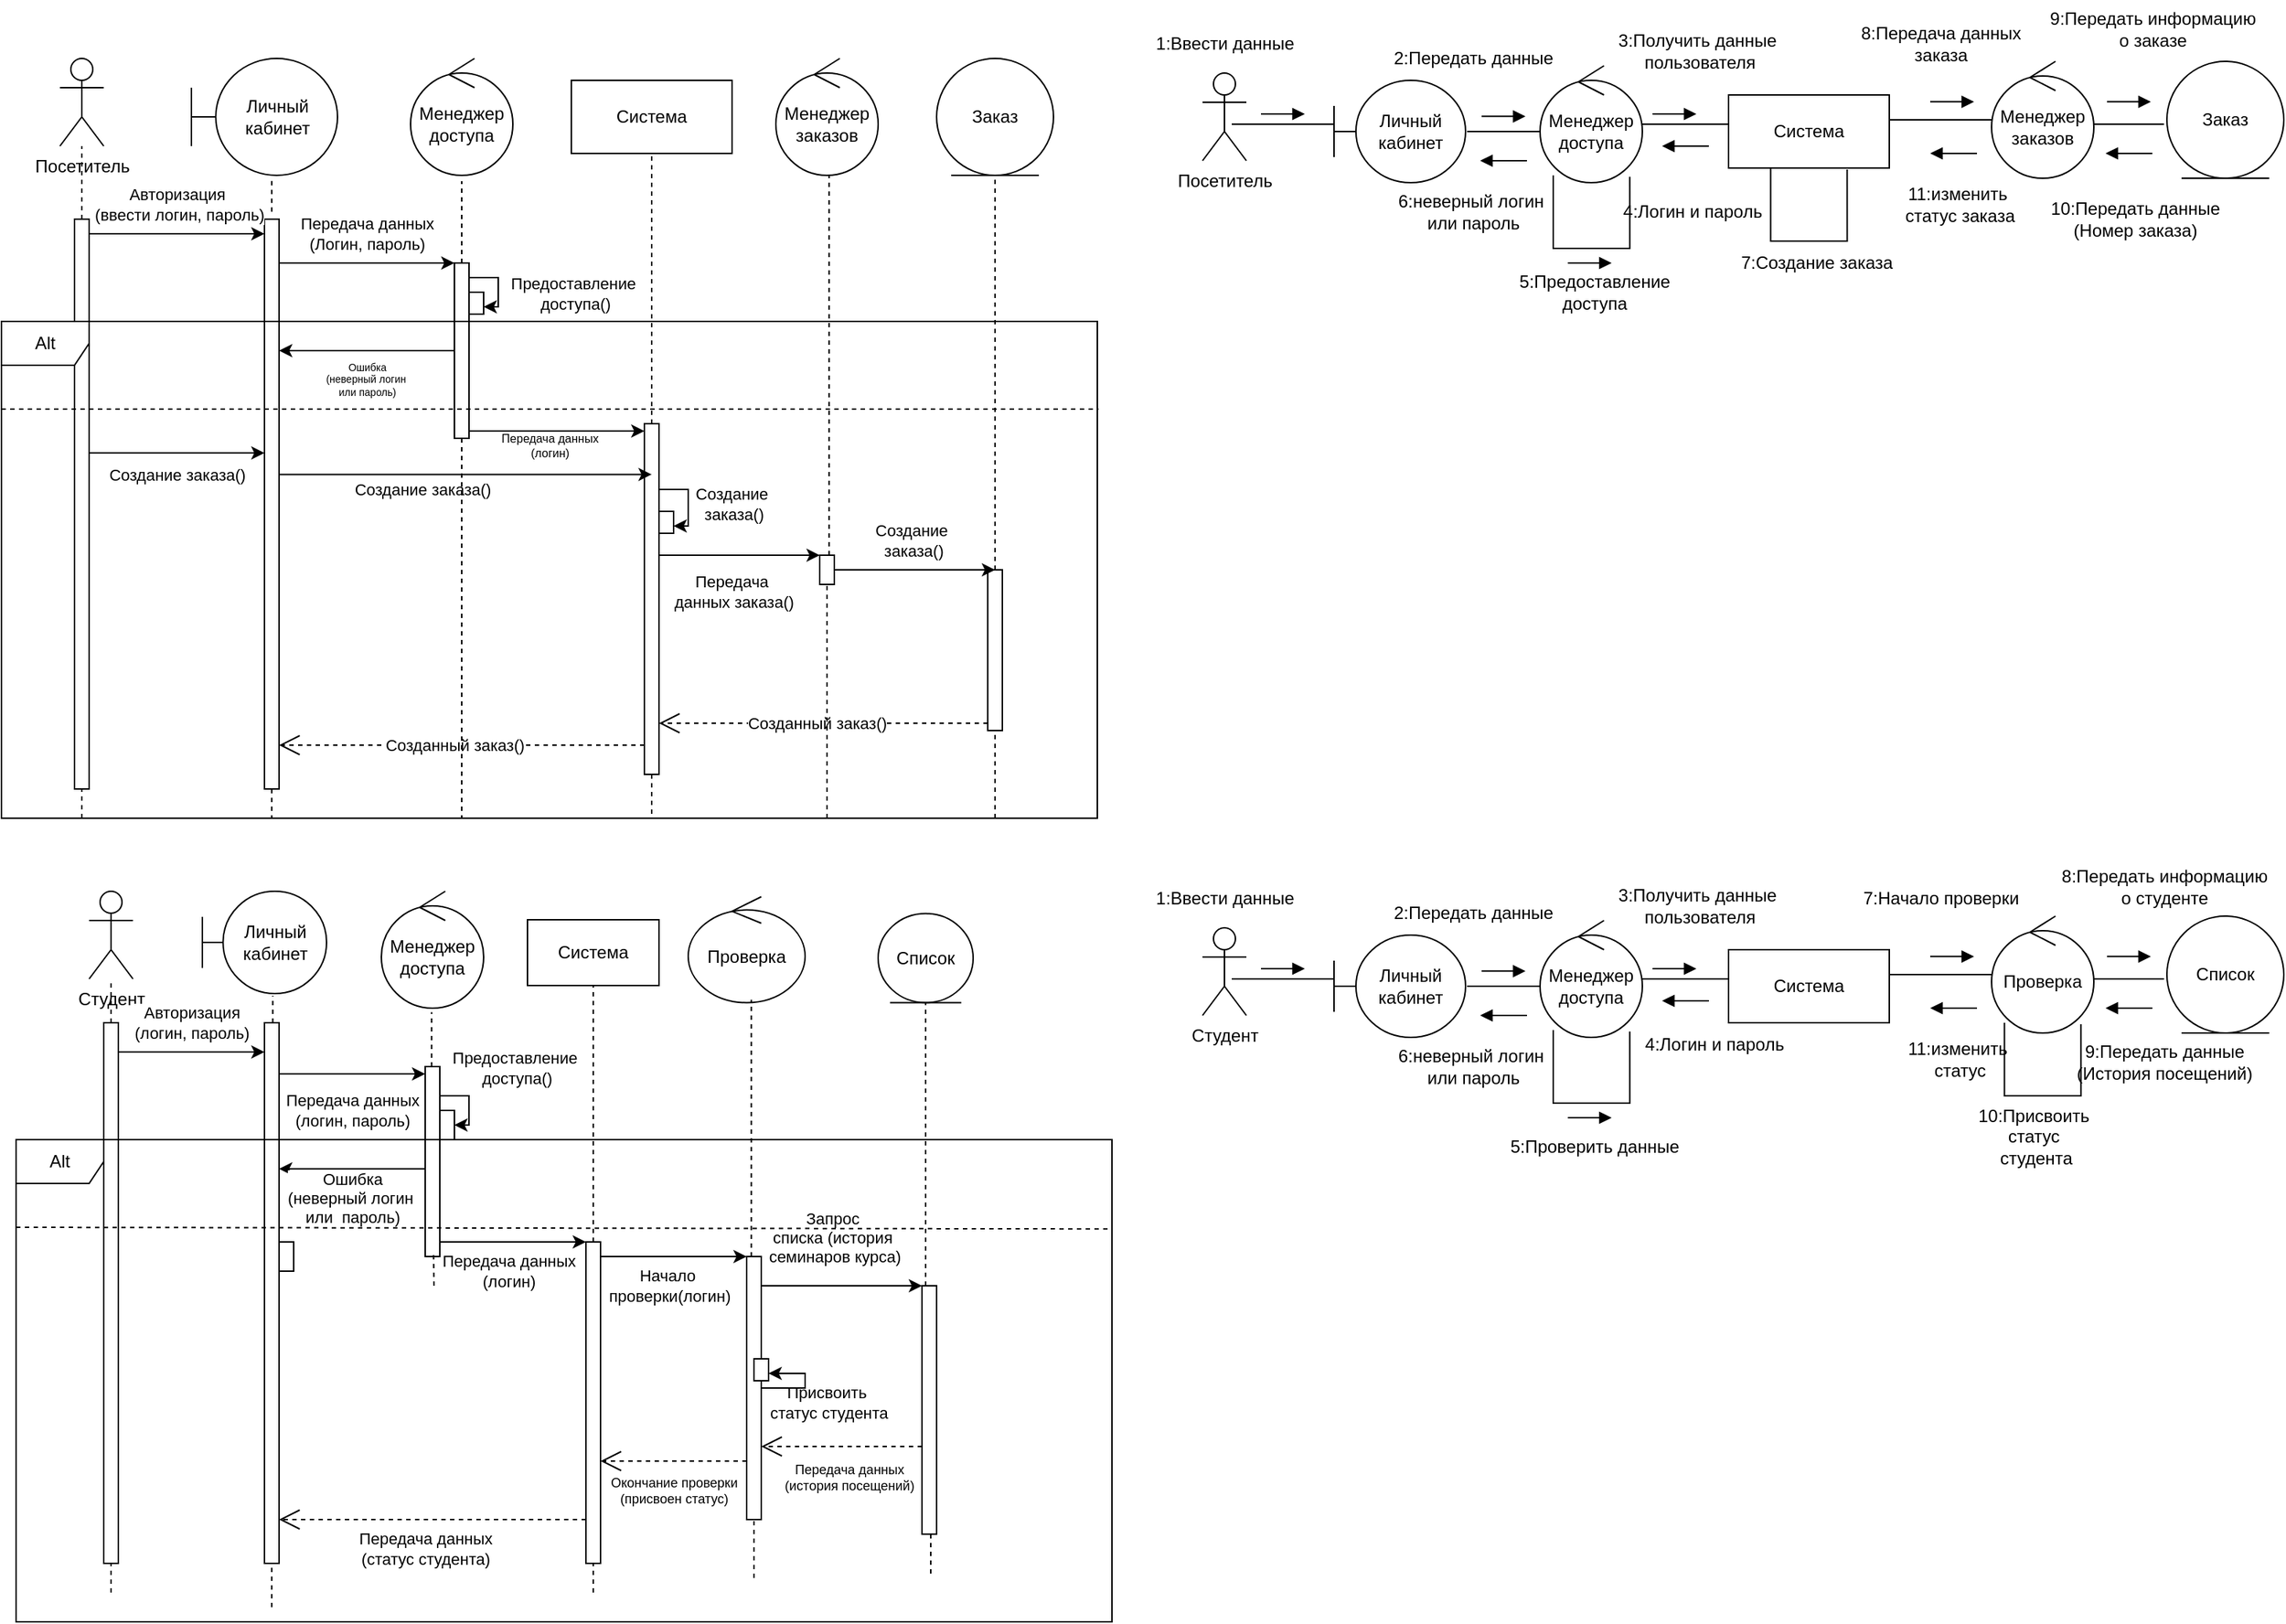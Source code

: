 <mxfile version="26.2.12">
  <diagram name="Страница — 1" id="RZIKWlxFGIqXArujWwcm">
    <mxGraphModel dx="1667" dy="777" grid="1" gridSize="10" guides="1" tooltips="1" connect="1" arrows="1" fold="1" page="1" pageScale="1" pageWidth="827" pageHeight="1169" math="0" shadow="0">
      <root>
        <mxCell id="0" />
        <mxCell id="1" parent="0" />
        <mxCell id="fiNiH6XZ2JWNiwSGFFQN-1" value="Посетитель" style="shape=umlActor;verticalLabelPosition=bottom;verticalAlign=top;html=1;outlineConnect=0;" parent="1" vertex="1">
          <mxGeometry x="90" y="80" width="30" height="60" as="geometry" />
        </mxCell>
        <mxCell id="fiNiH6XZ2JWNiwSGFFQN-2" value="Личный кабинет" style="shape=umlBoundary;whiteSpace=wrap;html=1;" parent="1" vertex="1">
          <mxGeometry x="180" y="80" width="100" height="80" as="geometry" />
        </mxCell>
        <mxCell id="fiNiH6XZ2JWNiwSGFFQN-3" value="Менеджер заказов" style="ellipse;shape=umlControl;whiteSpace=wrap;html=1;" parent="1" vertex="1">
          <mxGeometry x="580" y="80" width="70" height="80" as="geometry" />
        </mxCell>
        <mxCell id="fiNiH6XZ2JWNiwSGFFQN-4" value="Система" style="html=1;whiteSpace=wrap;" parent="1" vertex="1">
          <mxGeometry x="440" y="95" width="110" height="50" as="geometry" />
        </mxCell>
        <mxCell id="fiNiH6XZ2JWNiwSGFFQN-5" value="Менеджер доступа" style="ellipse;shape=umlControl;whiteSpace=wrap;html=1;" parent="1" vertex="1">
          <mxGeometry x="330" y="80" width="70" height="80" as="geometry" />
        </mxCell>
        <mxCell id="fiNiH6XZ2JWNiwSGFFQN-6" value="Заказ" style="ellipse;shape=umlEntity;whiteSpace=wrap;html=1;" parent="1" vertex="1">
          <mxGeometry x="690" y="80" width="80" height="80" as="geometry" />
        </mxCell>
        <mxCell id="fiNiH6XZ2JWNiwSGFFQN-7" value="" style="html=1;points=[[0,0,0,0,5],[0,1,0,0,-5],[1,0,0,0,5],[1,1,0,0,-5]];perimeter=orthogonalPerimeter;outlineConnect=0;targetShapes=umlLifeline;portConstraint=eastwest;newEdgeStyle={&quot;curved&quot;:0,&quot;rounded&quot;:0};" parent="1" vertex="1">
          <mxGeometry x="100" y="190" width="10" height="390" as="geometry" />
        </mxCell>
        <mxCell id="fiNiH6XZ2JWNiwSGFFQN-8" value="" style="endArrow=none;dashed=1;html=1;rounded=0;" parent="1" source="fiNiH6XZ2JWNiwSGFFQN-7" target="fiNiH6XZ2JWNiwSGFFQN-1" edge="1">
          <mxGeometry width="50" height="50" relative="1" as="geometry">
            <mxPoint x="150" y="290" as="sourcePoint" />
            <mxPoint x="200" y="240" as="targetPoint" />
          </mxGeometry>
        </mxCell>
        <mxCell id="fiNiH6XZ2JWNiwSGFFQN-9" value="" style="html=1;points=[[0,0,0,0,5],[0,1,0,0,-5],[1,0,0,0,5],[1,1,0,0,-5]];perimeter=orthogonalPerimeter;outlineConnect=0;targetShapes=umlLifeline;portConstraint=eastwest;newEdgeStyle={&quot;curved&quot;:0,&quot;rounded&quot;:0};" parent="1" vertex="1">
          <mxGeometry x="230" y="190" width="10" height="390" as="geometry" />
        </mxCell>
        <mxCell id="fiNiH6XZ2JWNiwSGFFQN-10" value="" style="endArrow=none;dashed=1;html=1;rounded=0;entryX=0.55;entryY=1.038;entryDx=0;entryDy=0;entryPerimeter=0;exitX=0.5;exitY=-0.013;exitDx=0;exitDy=0;exitPerimeter=0;" parent="1" source="fiNiH6XZ2JWNiwSGFFQN-9" target="fiNiH6XZ2JWNiwSGFFQN-2" edge="1">
          <mxGeometry width="50" height="50" relative="1" as="geometry">
            <mxPoint x="115" y="200" as="sourcePoint" />
            <mxPoint x="115" y="150" as="targetPoint" />
          </mxGeometry>
        </mxCell>
        <mxCell id="fiNiH6XZ2JWNiwSGFFQN-11" value="" style="endArrow=classic;html=1;rounded=0;exitX=1;exitY=0;exitDx=0;exitDy=5;exitPerimeter=0;" parent="1" edge="1">
          <mxGeometry width="50" height="50" relative="1" as="geometry">
            <mxPoint x="110" y="200" as="sourcePoint" />
            <mxPoint x="230" y="200" as="targetPoint" />
          </mxGeometry>
        </mxCell>
        <mxCell id="fiNiH6XZ2JWNiwSGFFQN-12" value="Авторизация&lt;div&gt;&amp;nbsp;(ввести логин, пароль)&lt;/div&gt;" style="edgeLabel;html=1;align=center;verticalAlign=middle;resizable=0;points=[];" parent="fiNiH6XZ2JWNiwSGFFQN-11" vertex="1" connectable="0">
          <mxGeometry x="0.317" y="-3" relative="1" as="geometry">
            <mxPoint x="-19" y="-23" as="offset" />
          </mxGeometry>
        </mxCell>
        <mxCell id="fiNiH6XZ2JWNiwSGFFQN-19" value="" style="edgeStyle=orthogonalEdgeStyle;rounded=0;orthogonalLoop=1;jettySize=auto;html=1;curved=0;" parent="1" source="fiNiH6XZ2JWNiwSGFFQN-13" target="fiNiH6XZ2JWNiwSGFFQN-18" edge="1">
          <mxGeometry relative="1" as="geometry">
            <Array as="points">
              <mxPoint x="390" y="230" />
              <mxPoint x="390" y="250" />
            </Array>
          </mxGeometry>
        </mxCell>
        <mxCell id="fiNiH6XZ2JWNiwSGFFQN-21" value="Предоставление&lt;div&gt;&amp;nbsp;доступа()&lt;/div&gt;" style="edgeLabel;html=1;align=center;verticalAlign=middle;resizable=0;points=[];" parent="fiNiH6XZ2JWNiwSGFFQN-19" vertex="1" connectable="0">
          <mxGeometry x="-0.213" y="-1" relative="1" as="geometry">
            <mxPoint x="51" y="10" as="offset" />
          </mxGeometry>
        </mxCell>
        <mxCell id="fiNiH6XZ2JWNiwSGFFQN-13" value="" style="html=1;points=[[0,0,0,0,5],[0,1,0,0,-5],[1,0,0,0,5],[1,1,0,0,-5]];perimeter=orthogonalPerimeter;outlineConnect=0;targetShapes=umlLifeline;portConstraint=eastwest;newEdgeStyle={&quot;curved&quot;:0,&quot;rounded&quot;:0};" parent="1" vertex="1">
          <mxGeometry x="360" y="220" width="10" height="120" as="geometry" />
        </mxCell>
        <mxCell id="fiNiH6XZ2JWNiwSGFFQN-14" value="" style="endArrow=none;dashed=1;html=1;rounded=0;" parent="1" source="fiNiH6XZ2JWNiwSGFFQN-13" edge="1">
          <mxGeometry width="50" height="50" relative="1" as="geometry">
            <mxPoint x="245" y="200" as="sourcePoint" />
            <mxPoint x="365" y="164" as="targetPoint" />
          </mxGeometry>
        </mxCell>
        <mxCell id="fiNiH6XZ2JWNiwSGFFQN-15" value="" style="endArrow=classic;html=1;rounded=0;exitX=1;exitY=0;exitDx=0;exitDy=5;exitPerimeter=0;" parent="1" edge="1">
          <mxGeometry width="50" height="50" relative="1" as="geometry">
            <mxPoint x="240" y="220" as="sourcePoint" />
            <mxPoint x="360" y="220" as="targetPoint" />
          </mxGeometry>
        </mxCell>
        <mxCell id="fiNiH6XZ2JWNiwSGFFQN-16" value="Передача данных&lt;div&gt;(Логин, пароль)&lt;/div&gt;" style="edgeLabel;html=1;align=center;verticalAlign=middle;resizable=0;points=[];" parent="fiNiH6XZ2JWNiwSGFFQN-15" vertex="1" connectable="0">
          <mxGeometry x="0.317" y="-3" relative="1" as="geometry">
            <mxPoint x="-19" y="-23" as="offset" />
          </mxGeometry>
        </mxCell>
        <mxCell id="fiNiH6XZ2JWNiwSGFFQN-18" value="" style="html=1;points=[[0,0,0,0,5],[0,1,0,0,-5],[1,0,0,0,5],[1,1,0,0,-5]];perimeter=orthogonalPerimeter;outlineConnect=0;targetShapes=umlLifeline;portConstraint=eastwest;newEdgeStyle={&quot;curved&quot;:0,&quot;rounded&quot;:0};" parent="1" vertex="1">
          <mxGeometry x="370" y="240" width="10" height="15" as="geometry" />
        </mxCell>
        <mxCell id="fiNiH6XZ2JWNiwSGFFQN-22" value="" style="endArrow=classic;html=1;rounded=0;" parent="1" target="fiNiH6XZ2JWNiwSGFFQN-9" edge="1" source="fiNiH6XZ2JWNiwSGFFQN-13">
          <mxGeometry width="50" height="50" relative="1" as="geometry">
            <mxPoint x="360.0" y="330.0" as="sourcePoint" />
            <mxPoint x="250.0" y="330.0" as="targetPoint" />
            <Array as="points">
              <mxPoint x="290" y="280" />
            </Array>
          </mxGeometry>
        </mxCell>
        <mxCell id="fiNiH6XZ2JWNiwSGFFQN-23" value="Ошибка&lt;div&gt;(неверный логин&amp;nbsp;&lt;/div&gt;&lt;div&gt;или пароль)&lt;/div&gt;" style="edgeLabel;html=1;align=center;verticalAlign=middle;resizable=0;points=[];fontSize=7;" parent="fiNiH6XZ2JWNiwSGFFQN-22" vertex="1" connectable="0">
          <mxGeometry x="0.317" y="-3" relative="1" as="geometry">
            <mxPoint x="19" y="23" as="offset" />
          </mxGeometry>
        </mxCell>
        <mxCell id="fiNiH6XZ2JWNiwSGFFQN-26" value="" style="endArrow=none;dashed=1;html=1;rounded=0;entryX=0.5;entryY=1;entryDx=0;entryDy=0;" parent="1" source="fiNiH6XZ2JWNiwSGFFQN-27" target="fiNiH6XZ2JWNiwSGFFQN-4" edge="1">
          <mxGeometry width="50" height="50" relative="1" as="geometry">
            <mxPoint x="495" y="280" as="sourcePoint" />
            <mxPoint x="375" y="174" as="targetPoint" />
          </mxGeometry>
        </mxCell>
        <mxCell id="fiNiH6XZ2JWNiwSGFFQN-27" value="" style="html=1;points=[[0,0,0,0,5],[0,1,0,0,-5],[1,0,0,0,5],[1,1,0,0,-5]];perimeter=orthogonalPerimeter;outlineConnect=0;targetShapes=umlLifeline;portConstraint=eastwest;newEdgeStyle={&quot;curved&quot;:0,&quot;rounded&quot;:0};" parent="1" vertex="1">
          <mxGeometry x="490" y="330" width="10" height="240" as="geometry" />
        </mxCell>
        <mxCell id="fiNiH6XZ2JWNiwSGFFQN-28" value="" style="endArrow=open;dashed=1;endFill=0;endSize=12;html=1;rounded=0;" parent="1" edge="1">
          <mxGeometry width="160" relative="1" as="geometry">
            <mxPoint x="490" y="550" as="sourcePoint" />
            <mxPoint x="240" y="550" as="targetPoint" />
          </mxGeometry>
        </mxCell>
        <mxCell id="fiNiH6XZ2JWNiwSGFFQN-29" value="Созданный заказ()" style="edgeLabel;html=1;align=center;verticalAlign=middle;resizable=0;points=[];" parent="fiNiH6XZ2JWNiwSGFFQN-28" vertex="1" connectable="0">
          <mxGeometry x="0.04" relative="1" as="geometry">
            <mxPoint as="offset" />
          </mxGeometry>
        </mxCell>
        <mxCell id="fiNiH6XZ2JWNiwSGFFQN-30" value="" style="endArrow=classic;html=1;rounded=0;entryX=0;entryY=0.5;entryDx=0;entryDy=0;entryPerimeter=0;" parent="1" edge="1">
          <mxGeometry width="50" height="50" relative="1" as="geometry">
            <mxPoint x="240" y="364.71" as="sourcePoint" />
            <mxPoint x="495" y="364.71" as="targetPoint" />
          </mxGeometry>
        </mxCell>
        <mxCell id="fiNiH6XZ2JWNiwSGFFQN-31" value="Создание заказа()" style="edgeLabel;html=1;align=center;verticalAlign=middle;resizable=0;points=[];" parent="fiNiH6XZ2JWNiwSGFFQN-30" vertex="1" connectable="0">
          <mxGeometry x="0.317" y="-3" relative="1" as="geometry">
            <mxPoint x="-70" y="7" as="offset" />
          </mxGeometry>
        </mxCell>
        <mxCell id="fiNiH6XZ2JWNiwSGFFQN-32" value="" style="html=1;points=[[0,0,0,0,5],[0,1,0,0,-5],[1,0,0,0,5],[1,1,0,0,-5]];perimeter=orthogonalPerimeter;outlineConnect=0;targetShapes=umlLifeline;portConstraint=eastwest;newEdgeStyle={&quot;curved&quot;:0,&quot;rounded&quot;:0};" parent="1" vertex="1">
          <mxGeometry x="500" y="390" width="10" height="15" as="geometry" />
        </mxCell>
        <mxCell id="fiNiH6XZ2JWNiwSGFFQN-33" value="" style="edgeStyle=orthogonalEdgeStyle;rounded=0;orthogonalLoop=1;jettySize=auto;html=1;curved=0;entryX=1;entryY=0;entryDx=0;entryDy=5;entryPerimeter=0;" parent="1" edge="1">
          <mxGeometry relative="1" as="geometry">
            <mxPoint x="500" y="350" as="sourcePoint" />
            <mxPoint x="510" y="400" as="targetPoint" />
            <Array as="points">
              <mxPoint x="500" y="375" />
              <mxPoint x="520" y="375" />
              <mxPoint x="520" y="400" />
            </Array>
          </mxGeometry>
        </mxCell>
        <mxCell id="fiNiH6XZ2JWNiwSGFFQN-34" value="Создание&amp;nbsp;&lt;div&gt;заказа()&lt;/div&gt;" style="edgeLabel;html=1;align=center;verticalAlign=middle;resizable=0;points=[];" parent="fiNiH6XZ2JWNiwSGFFQN-33" vertex="1" connectable="0">
          <mxGeometry x="-0.213" y="-1" relative="1" as="geometry">
            <mxPoint x="44" y="9" as="offset" />
          </mxGeometry>
        </mxCell>
        <mxCell id="fiNiH6XZ2JWNiwSGFFQN-35" value="" style="html=1;points=[[0,0,0,0,5],[0,1,0,0,-5],[1,0,0,0,5],[1,1,0,0,-5]];perimeter=orthogonalPerimeter;outlineConnect=0;targetShapes=umlLifeline;portConstraint=eastwest;newEdgeStyle={&quot;curved&quot;:0,&quot;rounded&quot;:0};" parent="1" vertex="1">
          <mxGeometry x="610" y="420" width="10" height="20" as="geometry" />
        </mxCell>
        <mxCell id="fiNiH6XZ2JWNiwSGFFQN-36" value="" style="endArrow=none;dashed=1;html=1;rounded=0;entryX=0.52;entryY=1.005;entryDx=0;entryDy=0;entryPerimeter=0;" parent="1" source="fiNiH6XZ2JWNiwSGFFQN-35" target="fiNiH6XZ2JWNiwSGFFQN-3" edge="1">
          <mxGeometry width="50" height="50" relative="1" as="geometry">
            <mxPoint x="505" y="330" as="sourcePoint" />
            <mxPoint x="505" y="155" as="targetPoint" />
          </mxGeometry>
        </mxCell>
        <mxCell id="fiNiH6XZ2JWNiwSGFFQN-37" value="" style="edgeStyle=orthogonalEdgeStyle;rounded=0;orthogonalLoop=1;jettySize=auto;html=1;curved=0;entryX=0;entryY=0;entryDx=0;entryDy=5;entryPerimeter=0;" parent="1" edge="1">
          <mxGeometry relative="1" as="geometry">
            <mxPoint x="500" y="420" as="sourcePoint" />
            <mxPoint x="610" y="420.0" as="targetPoint" />
            <Array as="points">
              <mxPoint x="510" y="420" />
              <mxPoint x="510" y="420" />
            </Array>
          </mxGeometry>
        </mxCell>
        <mxCell id="fiNiH6XZ2JWNiwSGFFQN-38" value="Передача&amp;nbsp;&lt;div&gt;данных заказа()&lt;/div&gt;" style="edgeLabel;html=1;align=center;verticalAlign=middle;resizable=0;points=[];" parent="fiNiH6XZ2JWNiwSGFFQN-37" vertex="1" connectable="0">
          <mxGeometry x="-0.213" y="-1" relative="1" as="geometry">
            <mxPoint x="7" y="24" as="offset" />
          </mxGeometry>
        </mxCell>
        <mxCell id="fiNiH6XZ2JWNiwSGFFQN-39" value="" style="html=1;points=[[0,0,0,0,5],[0,1,0,0,-5],[1,0,0,0,5],[1,1,0,0,-5]];perimeter=orthogonalPerimeter;outlineConnect=0;targetShapes=umlLifeline;portConstraint=eastwest;newEdgeStyle={&quot;curved&quot;:0,&quot;rounded&quot;:0};" parent="1" vertex="1">
          <mxGeometry x="725" y="430" width="10" height="110" as="geometry" />
        </mxCell>
        <mxCell id="fiNiH6XZ2JWNiwSGFFQN-45" value="" style="endArrow=none;dashed=1;html=1;rounded=0;entryX=0.5;entryY=1;entryDx=0;entryDy=0;" parent="1" source="fiNiH6XZ2JWNiwSGFFQN-39" target="fiNiH6XZ2JWNiwSGFFQN-6" edge="1">
          <mxGeometry width="50" height="50" relative="1" as="geometry">
            <mxPoint x="626" y="380" as="sourcePoint" />
            <mxPoint x="626" y="170" as="targetPoint" />
          </mxGeometry>
        </mxCell>
        <mxCell id="eAk17pfjXDm7x7rmT6Pb-1" value="Студент" style="shape=umlActor;verticalLabelPosition=bottom;verticalAlign=top;html=1;outlineConnect=0;" parent="1" vertex="1">
          <mxGeometry x="110" y="650" width="30" height="60" as="geometry" />
        </mxCell>
        <mxCell id="eAk17pfjXDm7x7rmT6Pb-5" value="Личный кабинет" style="shape=umlBoundary;whiteSpace=wrap;html=1;" parent="1" vertex="1">
          <mxGeometry x="187.5" y="650" width="85" height="70" as="geometry" />
        </mxCell>
        <mxCell id="eAk17pfjXDm7x7rmT6Pb-6" value="Менеджер доступа" style="ellipse;shape=umlControl;whiteSpace=wrap;html=1;" parent="1" vertex="1">
          <mxGeometry x="310" y="650" width="70" height="80" as="geometry" />
        </mxCell>
        <mxCell id="eAk17pfjXDm7x7rmT6Pb-8" value="Проверка" style="ellipse;shape=umlControl;whiteSpace=wrap;html=1;" parent="1" vertex="1">
          <mxGeometry x="520" y="653.75" width="80" height="72.5" as="geometry" />
        </mxCell>
        <mxCell id="eAk17pfjXDm7x7rmT6Pb-9" value="Список" style="ellipse;shape=umlEntity;whiteSpace=wrap;html=1;" parent="1" vertex="1">
          <mxGeometry x="650" y="665.25" width="65" height="61" as="geometry" />
        </mxCell>
        <mxCell id="eAk17pfjXDm7x7rmT6Pb-10" value="" style="html=1;points=[[0,0,0,0,5],[0,1,0,0,-5],[1,0,0,0,5],[1,1,0,0,-5]];perimeter=orthogonalPerimeter;outlineConnect=0;targetShapes=umlLifeline;portConstraint=eastwest;newEdgeStyle={&quot;curved&quot;:0,&quot;rounded&quot;:0};" parent="1" vertex="1">
          <mxGeometry x="120" y="740" width="10" height="370" as="geometry" />
        </mxCell>
        <mxCell id="eAk17pfjXDm7x7rmT6Pb-11" value="" style="endArrow=none;dashed=1;html=1;rounded=0;" parent="1" source="eAk17pfjXDm7x7rmT6Pb-10" target="eAk17pfjXDm7x7rmT6Pb-1" edge="1">
          <mxGeometry width="50" height="50" relative="1" as="geometry">
            <mxPoint x="190" y="880" as="sourcePoint" />
            <mxPoint x="240" y="830" as="targetPoint" />
          </mxGeometry>
        </mxCell>
        <mxCell id="eAk17pfjXDm7x7rmT6Pb-12" value="" style="html=1;points=[[0,0,0,0,5],[0,1,0,0,-5],[1,0,0,0,5],[1,1,0,0,-5]];perimeter=orthogonalPerimeter;outlineConnect=0;targetShapes=umlLifeline;portConstraint=eastwest;newEdgeStyle={&quot;curved&quot;:0,&quot;rounded&quot;:0};" parent="1" vertex="1">
          <mxGeometry x="230" y="740" width="10" height="370" as="geometry" />
        </mxCell>
        <mxCell id="eAk17pfjXDm7x7rmT6Pb-13" value="" style="endArrow=none;dashed=1;html=1;rounded=0;entryX=0.567;entryY=1.022;entryDx=0;entryDy=0;entryPerimeter=0;" parent="1" source="eAk17pfjXDm7x7rmT6Pb-12" target="eAk17pfjXDm7x7rmT6Pb-5" edge="1">
          <mxGeometry width="50" height="50" relative="1" as="geometry">
            <mxPoint x="135" y="750" as="sourcePoint" />
            <mxPoint x="135" y="720" as="targetPoint" />
          </mxGeometry>
        </mxCell>
        <mxCell id="eAk17pfjXDm7x7rmT6Pb-14" value="" style="endArrow=classic;html=1;rounded=0;" parent="1" source="eAk17pfjXDm7x7rmT6Pb-10" edge="1">
          <mxGeometry width="50" height="50" relative="1" as="geometry">
            <mxPoint x="280" y="810" as="sourcePoint" />
            <mxPoint x="230" y="760" as="targetPoint" />
          </mxGeometry>
        </mxCell>
        <mxCell id="eAk17pfjXDm7x7rmT6Pb-15" value="Авторизация&lt;div&gt;(логин, пароль)&lt;/div&gt;" style="edgeLabel;html=1;align=center;verticalAlign=middle;resizable=0;points=[];" parent="eAk17pfjXDm7x7rmT6Pb-14" vertex="1" connectable="0">
          <mxGeometry x="-0.138" relative="1" as="geometry">
            <mxPoint x="7" y="-20" as="offset" />
          </mxGeometry>
        </mxCell>
        <mxCell id="eAk17pfjXDm7x7rmT6Pb-16" value="" style="endArrow=none;dashed=1;html=1;rounded=0;entryX=0.491;entryY=1.035;entryDx=0;entryDy=0;entryPerimeter=0;" parent="1" source="eAk17pfjXDm7x7rmT6Pb-17" target="eAk17pfjXDm7x7rmT6Pb-6" edge="1">
          <mxGeometry width="50" height="50" relative="1" as="geometry">
            <mxPoint x="344" y="750" as="sourcePoint" />
            <mxPoint x="246" y="732" as="targetPoint" />
          </mxGeometry>
        </mxCell>
        <mxCell id="eAk17pfjXDm7x7rmT6Pb-17" value="" style="html=1;points=[[0,0,0,0,5],[0,1,0,0,-5],[1,0,0,0,5],[1,1,0,0,-5]];perimeter=orthogonalPerimeter;outlineConnect=0;targetShapes=umlLifeline;portConstraint=eastwest;newEdgeStyle={&quot;curved&quot;:0,&quot;rounded&quot;:0};" parent="1" vertex="1">
          <mxGeometry x="340" y="770" width="10" height="130" as="geometry" />
        </mxCell>
        <mxCell id="eAk17pfjXDm7x7rmT6Pb-18" value="" style="endArrow=classic;html=1;rounded=0;entryX=0;entryY=0;entryDx=0;entryDy=5;entryPerimeter=0;" parent="1" source="eAk17pfjXDm7x7rmT6Pb-12" target="eAk17pfjXDm7x7rmT6Pb-17" edge="1">
          <mxGeometry width="50" height="50" relative="1" as="geometry">
            <mxPoint x="270" y="800" as="sourcePoint" />
            <mxPoint x="240" y="770" as="targetPoint" />
            <Array as="points" />
          </mxGeometry>
        </mxCell>
        <mxCell id="eAk17pfjXDm7x7rmT6Pb-19" value="Передача данных&lt;br&gt;&lt;div&gt;(логин, пароль)&lt;/div&gt;" style="edgeLabel;html=1;align=center;verticalAlign=middle;resizable=0;points=[];" parent="eAk17pfjXDm7x7rmT6Pb-18" vertex="1" connectable="0">
          <mxGeometry x="-0.138" relative="1" as="geometry">
            <mxPoint x="7" y="25" as="offset" />
          </mxGeometry>
        </mxCell>
        <mxCell id="eAk17pfjXDm7x7rmT6Pb-21" value="" style="html=1;points=[[0,0,0,0,5],[0,1,0,0,-5],[1,0,0,0,5],[1,1,0,0,-5]];perimeter=orthogonalPerimeter;outlineConnect=0;targetShapes=umlLifeline;portConstraint=eastwest;newEdgeStyle={&quot;curved&quot;:0,&quot;rounded&quot;:0};" parent="1" vertex="1">
          <mxGeometry x="350" y="800" width="10" height="20" as="geometry" />
        </mxCell>
        <mxCell id="eAk17pfjXDm7x7rmT6Pb-22" value="" style="edgeStyle=orthogonalEdgeStyle;rounded=0;orthogonalLoop=1;jettySize=auto;html=1;curved=0;" parent="1" edge="1">
          <mxGeometry relative="1" as="geometry">
            <Array as="points">
              <mxPoint x="369.96" y="789.98" />
              <mxPoint x="369.96" y="809.98" />
            </Array>
            <mxPoint x="349.96" y="789.98" as="sourcePoint" />
            <mxPoint x="359.96" y="809.98" as="targetPoint" />
          </mxGeometry>
        </mxCell>
        <mxCell id="eAk17pfjXDm7x7rmT6Pb-23" value="Предоставление&lt;div&gt;&amp;nbsp;доступа()&lt;/div&gt;" style="edgeLabel;html=1;align=center;verticalAlign=middle;resizable=0;points=[];" parent="eAk17pfjXDm7x7rmT6Pb-22" vertex="1" connectable="0">
          <mxGeometry x="-0.213" y="-1" relative="1" as="geometry">
            <mxPoint x="31" y="-20" as="offset" />
          </mxGeometry>
        </mxCell>
        <mxCell id="eAk17pfjXDm7x7rmT6Pb-24" value="" style="html=1;points=[[0,0,0,0,5],[0,1,0,0,-5],[1,0,0,0,5],[1,1,0,0,-5]];perimeter=orthogonalPerimeter;outlineConnect=0;targetShapes=umlLifeline;portConstraint=eastwest;newEdgeStyle={&quot;curved&quot;:0,&quot;rounded&quot;:0};" parent="1" vertex="1">
          <mxGeometry x="240" y="890" width="10" height="20" as="geometry" />
        </mxCell>
        <mxCell id="eAk17pfjXDm7x7rmT6Pb-25" value="" style="endArrow=classic;html=1;rounded=0;entryX=1;entryY=0;entryDx=0;entryDy=5;entryPerimeter=0;" parent="1" source="eAk17pfjXDm7x7rmT6Pb-17" edge="1">
          <mxGeometry width="50" height="50" relative="1" as="geometry">
            <mxPoint x="330" y="840" as="sourcePoint" />
            <mxPoint x="240" y="840" as="targetPoint" />
            <Array as="points" />
          </mxGeometry>
        </mxCell>
        <mxCell id="eAk17pfjXDm7x7rmT6Pb-26" value="Ошибка&lt;div&gt;(неверный логин&amp;nbsp;&lt;/div&gt;&lt;div&gt;или&amp;nbsp; пароль)&lt;/div&gt;" style="edgeLabel;html=1;align=center;verticalAlign=middle;resizable=0;points=[];" parent="eAk17pfjXDm7x7rmT6Pb-25" vertex="1" connectable="0">
          <mxGeometry x="-0.138" relative="1" as="geometry">
            <mxPoint x="-7" y="20" as="offset" />
          </mxGeometry>
        </mxCell>
        <mxCell id="eAk17pfjXDm7x7rmT6Pb-27" value="" style="endArrow=none;dashed=1;html=1;rounded=0;entryX=0.54;entryY=0.973;entryDx=0;entryDy=0;entryPerimeter=0;" parent="1" source="eAk17pfjXDm7x7rmT6Pb-28" target="eAk17pfjXDm7x7rmT6Pb-8" edge="1">
          <mxGeometry width="50" height="50" relative="1" as="geometry">
            <mxPoint x="577" y="800" as="sourcePoint" />
            <mxPoint x="590" y="760" as="targetPoint" />
          </mxGeometry>
        </mxCell>
        <mxCell id="eAk17pfjXDm7x7rmT6Pb-28" value="" style="html=1;points=[[0,0,0,0,5],[0,1,0,0,-5],[1,0,0,0,5],[1,1,0,0,-5]];perimeter=orthogonalPerimeter;outlineConnect=0;targetShapes=umlLifeline;portConstraint=eastwest;newEdgeStyle={&quot;curved&quot;:0,&quot;rounded&quot;:0};" parent="1" vertex="1">
          <mxGeometry x="560" y="900" width="10" height="180" as="geometry" />
        </mxCell>
        <mxCell id="eAk17pfjXDm7x7rmT6Pb-31" value="Система" style="html=1;whiteSpace=wrap;" parent="1" vertex="1">
          <mxGeometry x="410" y="669.5" width="90" height="45" as="geometry" />
        </mxCell>
        <mxCell id="eAk17pfjXDm7x7rmT6Pb-32" value="" style="html=1;points=[[0,0,0,0,5],[0,1,0,0,-5],[1,0,0,0,5],[1,1,0,0,-5]];perimeter=orthogonalPerimeter;outlineConnect=0;targetShapes=umlLifeline;portConstraint=eastwest;newEdgeStyle={&quot;curved&quot;:0,&quot;rounded&quot;:0};" parent="1" vertex="1">
          <mxGeometry x="450" y="890" width="10" height="220" as="geometry" />
        </mxCell>
        <mxCell id="eAk17pfjXDm7x7rmT6Pb-33" value="" style="endArrow=none;dashed=1;html=1;rounded=0;entryX=0.5;entryY=1;entryDx=0;entryDy=0;" parent="1" source="eAk17pfjXDm7x7rmT6Pb-32" target="eAk17pfjXDm7x7rmT6Pb-31" edge="1">
          <mxGeometry width="50" height="50" relative="1" as="geometry">
            <mxPoint x="354" y="780" as="sourcePoint" />
            <mxPoint x="354" y="743" as="targetPoint" />
          </mxGeometry>
        </mxCell>
        <mxCell id="eAk17pfjXDm7x7rmT6Pb-34" value="" style="endArrow=classic;html=1;rounded=0;exitX=1;exitY=1;exitDx=0;exitDy=-5;exitPerimeter=0;" parent="1" edge="1" target="fiNiH6XZ2JWNiwSGFFQN-27" source="fiNiH6XZ2JWNiwSGFFQN-13">
          <mxGeometry width="50" height="50" relative="1" as="geometry">
            <mxPoint x="370" y="280" as="sourcePoint" />
            <mxPoint x="490" y="280" as="targetPoint" />
          </mxGeometry>
        </mxCell>
        <mxCell id="eAk17pfjXDm7x7rmT6Pb-35" value="Передача данных&lt;div&gt;(логин)&lt;/div&gt;" style="edgeLabel;html=1;align=center;verticalAlign=middle;resizable=0;points=[];fontSize=8;" parent="eAk17pfjXDm7x7rmT6Pb-34" vertex="1" connectable="0">
          <mxGeometry x="0.317" y="-3" relative="1" as="geometry">
            <mxPoint x="-24" y="7" as="offset" />
          </mxGeometry>
        </mxCell>
        <mxCell id="eAk17pfjXDm7x7rmT6Pb-36" value="" style="endArrow=classic;html=1;rounded=0;" parent="1" edge="1">
          <mxGeometry width="50" height="50" relative="1" as="geometry">
            <mxPoint x="350" y="890" as="sourcePoint" />
            <mxPoint x="450" y="890" as="targetPoint" />
          </mxGeometry>
        </mxCell>
        <mxCell id="eAk17pfjXDm7x7rmT6Pb-37" value="Передача данных&lt;div&gt;(логин)&lt;/div&gt;" style="edgeLabel;html=1;align=center;verticalAlign=middle;resizable=0;points=[];" parent="eAk17pfjXDm7x7rmT6Pb-36" vertex="1" connectable="0">
          <mxGeometry x="0.317" y="-3" relative="1" as="geometry">
            <mxPoint x="-19" y="17" as="offset" />
          </mxGeometry>
        </mxCell>
        <mxCell id="eAk17pfjXDm7x7rmT6Pb-38" value="" style="endArrow=classic;html=1;rounded=0;" parent="1" edge="1">
          <mxGeometry width="50" height="50" relative="1" as="geometry">
            <mxPoint x="460" y="900" as="sourcePoint" />
            <mxPoint x="560" y="900" as="targetPoint" />
          </mxGeometry>
        </mxCell>
        <mxCell id="eAk17pfjXDm7x7rmT6Pb-39" value="Начало&amp;nbsp;&lt;div&gt;проверки(логин)&lt;/div&gt;" style="edgeLabel;html=1;align=center;verticalAlign=middle;resizable=0;points=[];" parent="eAk17pfjXDm7x7rmT6Pb-38" vertex="1" connectable="0">
          <mxGeometry x="0.317" y="-3" relative="1" as="geometry">
            <mxPoint x="-19" y="17" as="offset" />
          </mxGeometry>
        </mxCell>
        <mxCell id="eAk17pfjXDm7x7rmT6Pb-40" value="" style="endArrow=classic;html=1;rounded=0;" parent="1" source="eAk17pfjXDm7x7rmT6Pb-28" edge="1">
          <mxGeometry width="50" height="50" relative="1" as="geometry">
            <mxPoint x="515" y="990" as="sourcePoint" />
            <mxPoint x="680" y="920" as="targetPoint" />
          </mxGeometry>
        </mxCell>
        <mxCell id="eAk17pfjXDm7x7rmT6Pb-41" value="Присвоить&amp;nbsp;&lt;div&gt;статус студента&lt;/div&gt;" style="edgeLabel;html=1;align=center;verticalAlign=middle;resizable=0;points=[];" parent="eAk17pfjXDm7x7rmT6Pb-40" vertex="1" connectable="0">
          <mxGeometry x="0.317" y="-3" relative="1" as="geometry">
            <mxPoint x="-27" y="77" as="offset" />
          </mxGeometry>
        </mxCell>
        <mxCell id="eAk17pfjXDm7x7rmT6Pb-42" value="" style="html=1;points=[[0,0,0,0,5],[0,1,0,0,-5],[1,0,0,0,5],[1,1,0,0,-5]];perimeter=orthogonalPerimeter;outlineConnect=0;targetShapes=umlLifeline;portConstraint=eastwest;newEdgeStyle={&quot;curved&quot;:0,&quot;rounded&quot;:0};" parent="1" vertex="1">
          <mxGeometry x="680" y="920" width="10" height="170" as="geometry" />
        </mxCell>
        <mxCell id="eAk17pfjXDm7x7rmT6Pb-43" value="" style="endArrow=none;dashed=1;html=1;rounded=0;entryX=0.5;entryY=1;entryDx=0;entryDy=0;" parent="1" source="eAk17pfjXDm7x7rmT6Pb-42" target="eAk17pfjXDm7x7rmT6Pb-9" edge="1">
          <mxGeometry width="50" height="50" relative="1" as="geometry">
            <mxPoint x="573" y="910" as="sourcePoint" />
            <mxPoint x="573" y="734" as="targetPoint" />
          </mxGeometry>
        </mxCell>
        <mxCell id="eAk17pfjXDm7x7rmT6Pb-45" value="" style="endArrow=none;dashed=1;html=1;rounded=0;" parent="1" edge="1">
          <mxGeometry width="50" height="50" relative="1" as="geometry">
            <mxPoint x="686" y="1090" as="sourcePoint" />
            <mxPoint x="686" y="1120" as="targetPoint" />
          </mxGeometry>
        </mxCell>
        <mxCell id="eAk17pfjXDm7x7rmT6Pb-51" value="" style="endArrow=open;dashed=1;endFill=0;endSize=12;html=1;rounded=0;" parent="1" target="eAk17pfjXDm7x7rmT6Pb-28" edge="1">
          <mxGeometry width="160" relative="1" as="geometry">
            <mxPoint x="680" y="1030" as="sourcePoint" />
            <mxPoint x="580" y="1030" as="targetPoint" />
          </mxGeometry>
        </mxCell>
        <mxCell id="eAk17pfjXDm7x7rmT6Pb-52" value="Передача данных&lt;br&gt;(история посещений)" style="edgeLabel;html=1;align=center;verticalAlign=middle;resizable=0;points=[];fontSize=9;" parent="eAk17pfjXDm7x7rmT6Pb-51" vertex="1" connectable="0">
          <mxGeometry x="0.04" relative="1" as="geometry">
            <mxPoint x="7" y="21" as="offset" />
          </mxGeometry>
        </mxCell>
        <mxCell id="eAk17pfjXDm7x7rmT6Pb-63" value="" style="endArrow=none;dashed=1;html=1;rounded=0;" parent="1" source="fiNiH6XZ2JWNiwSGFFQN-9" edge="1">
          <mxGeometry width="50" height="50" relative="1" as="geometry">
            <mxPoint x="234.62" y="460" as="sourcePoint" />
            <mxPoint x="235" y="600" as="targetPoint" />
            <Array as="points" />
          </mxGeometry>
        </mxCell>
        <mxCell id="eAk17pfjXDm7x7rmT6Pb-69" value="" style="endArrow=none;dashed=1;html=1;rounded=0;" parent="1" target="fiNiH6XZ2JWNiwSGFFQN-7" edge="1">
          <mxGeometry width="50" height="50" relative="1" as="geometry">
            <mxPoint x="105" y="600" as="sourcePoint" />
            <mxPoint x="535" y="460" as="targetPoint" />
          </mxGeometry>
        </mxCell>
        <mxCell id="eAk17pfjXDm7x7rmT6Pb-71" value="" style="endArrow=none;dashed=1;html=1;rounded=0;entryX=0.569;entryY=0.974;entryDx=0;entryDy=0;entryPerimeter=0;" parent="1" target="eAk17pfjXDm7x7rmT6Pb-17" edge="1">
          <mxGeometry width="50" height="50" relative="1" as="geometry">
            <mxPoint x="346" y="920" as="sourcePoint" />
            <mxPoint x="465" y="725" as="targetPoint" />
          </mxGeometry>
        </mxCell>
        <mxCell id="eAk17pfjXDm7x7rmT6Pb-73" value="" style="endArrow=none;dashed=1;html=1;rounded=0;" parent="1" target="eAk17pfjXDm7x7rmT6Pb-28" edge="1">
          <mxGeometry width="50" height="50" relative="1" as="geometry">
            <mxPoint x="565" y="1120" as="sourcePoint" />
            <mxPoint x="356" y="907" as="targetPoint" />
          </mxGeometry>
        </mxCell>
        <mxCell id="eAk17pfjXDm7x7rmT6Pb-75" value="" style="endArrow=open;dashed=1;endFill=0;endSize=12;html=1;rounded=0;" parent="1" edge="1">
          <mxGeometry width="160" relative="1" as="geometry">
            <mxPoint x="450" y="1080" as="sourcePoint" />
            <mxPoint x="240" y="1080" as="targetPoint" />
          </mxGeometry>
        </mxCell>
        <mxCell id="eAk17pfjXDm7x7rmT6Pb-76" value="Передача данных&lt;div&gt;(статус студента)&lt;/div&gt;" style="edgeLabel;html=1;align=center;verticalAlign=middle;resizable=0;points=[];" parent="eAk17pfjXDm7x7rmT6Pb-75" vertex="1" connectable="0">
          <mxGeometry x="0.04" relative="1" as="geometry">
            <mxPoint x="-1" y="20" as="offset" />
          </mxGeometry>
        </mxCell>
        <mxCell id="eAk17pfjXDm7x7rmT6Pb-77" value="" style="endArrow=classic;html=1;rounded=0;exitX=1;exitY=0.5;exitDx=0;exitDy=0;exitPerimeter=0;entryX=1;entryY=1;entryDx=0;entryDy=-5;entryPerimeter=0;" parent="1" source="eAk17pfjXDm7x7rmT6Pb-28" target="eAk17pfjXDm7x7rmT6Pb-79" edge="1">
          <mxGeometry width="50" height="50" relative="1" as="geometry">
            <mxPoint x="560" y="1100" as="sourcePoint" />
            <mxPoint x="610" y="1040" as="targetPoint" />
            <Array as="points">
              <mxPoint x="600" y="990" />
              <mxPoint x="600" y="980" />
            </Array>
          </mxGeometry>
        </mxCell>
        <mxCell id="eAk17pfjXDm7x7rmT6Pb-78" value="Запрос&amp;nbsp;&lt;div&gt;списка (история&amp;nbsp;&lt;/div&gt;&lt;div&gt;семинаров курса)&lt;/div&gt;" style="edgeLabel;html=1;align=center;verticalAlign=middle;resizable=0;points=[];" parent="eAk17pfjXDm7x7rmT6Pb-77" vertex="1" connectable="0">
          <mxGeometry x="0.317" y="-3" relative="1" as="geometry">
            <mxPoint x="23" y="-90" as="offset" />
          </mxGeometry>
        </mxCell>
        <mxCell id="eAk17pfjXDm7x7rmT6Pb-79" value="" style="html=1;points=[[0,0,0,0,5],[0,1,0,0,-5],[1,0,0,0,5],[1,1,0,0,-5]];perimeter=orthogonalPerimeter;outlineConnect=0;targetShapes=umlLifeline;portConstraint=eastwest;newEdgeStyle={&quot;curved&quot;:0,&quot;rounded&quot;:0};" parent="1" vertex="1">
          <mxGeometry x="565" y="970" width="10" height="15" as="geometry" />
        </mxCell>
        <mxCell id="eAk17pfjXDm7x7rmT6Pb-80" value="" style="endArrow=none;dashed=1;html=1;rounded=0;" parent="1" target="eAk17pfjXDm7x7rmT6Pb-32" edge="1">
          <mxGeometry width="50" height="50" relative="1" as="geometry">
            <mxPoint x="455" y="1130" as="sourcePoint" />
            <mxPoint x="575" y="1030" as="targetPoint" />
          </mxGeometry>
        </mxCell>
        <mxCell id="eAk17pfjXDm7x7rmT6Pb-82" value="" style="endArrow=none;dashed=1;html=1;rounded=0;" parent="1" target="eAk17pfjXDm7x7rmT6Pb-12" edge="1">
          <mxGeometry width="50" height="50" relative="1" as="geometry">
            <mxPoint x="235" y="1140" as="sourcePoint" />
            <mxPoint x="235" y="1050" as="targetPoint" />
          </mxGeometry>
        </mxCell>
        <mxCell id="eAk17pfjXDm7x7rmT6Pb-86" value="" style="endArrow=none;dashed=1;html=1;rounded=0;" parent="1" target="eAk17pfjXDm7x7rmT6Pb-10" edge="1">
          <mxGeometry width="50" height="50" relative="1" as="geometry">
            <mxPoint x="125" y="1130" as="sourcePoint" />
            <mxPoint x="125" y="1050" as="targetPoint" />
          </mxGeometry>
        </mxCell>
        <mxCell id="eAk17pfjXDm7x7rmT6Pb-88" value="" style="endArrow=classic;html=1;rounded=0;exitX=1;exitY=0.2;exitDx=0;exitDy=0;exitPerimeter=0;" parent="1" edge="1">
          <mxGeometry width="50" height="50" relative="1" as="geometry">
            <mxPoint x="620" y="430" as="sourcePoint" />
            <mxPoint x="730" y="430" as="targetPoint" />
          </mxGeometry>
        </mxCell>
        <mxCell id="eAk17pfjXDm7x7rmT6Pb-89" value="Создание&amp;nbsp;&lt;div&gt;заказа()&lt;/div&gt;" style="edgeLabel;html=1;align=center;verticalAlign=middle;resizable=0;points=[];" parent="eAk17pfjXDm7x7rmT6Pb-88" vertex="1" connectable="0">
          <mxGeometry x="0.317" y="-3" relative="1" as="geometry">
            <mxPoint x="-19" y="-23" as="offset" />
          </mxGeometry>
        </mxCell>
        <mxCell id="eAk17pfjXDm7x7rmT6Pb-90" value="" style="endArrow=open;dashed=1;endFill=0;endSize=12;html=1;rounded=0;exitX=0;exitY=1;exitDx=0;exitDy=-5;exitPerimeter=0;" parent="1" source="fiNiH6XZ2JWNiwSGFFQN-39" target="fiNiH6XZ2JWNiwSGFFQN-27" edge="1">
          <mxGeometry width="160" relative="1" as="geometry">
            <mxPoint x="770" y="530" as="sourcePoint" />
            <mxPoint x="660" y="450" as="targetPoint" />
          </mxGeometry>
        </mxCell>
        <mxCell id="eAk17pfjXDm7x7rmT6Pb-91" value="Созданный заказ()" style="edgeLabel;html=1;align=center;verticalAlign=middle;resizable=0;points=[];" parent="eAk17pfjXDm7x7rmT6Pb-90" vertex="1" connectable="0">
          <mxGeometry x="0.04" relative="1" as="geometry">
            <mxPoint as="offset" />
          </mxGeometry>
        </mxCell>
        <mxCell id="eAk17pfjXDm7x7rmT6Pb-92" value="" style="endArrow=none;dashed=1;html=1;rounded=0;" parent="1" target="fiNiH6XZ2JWNiwSGFFQN-39" edge="1">
          <mxGeometry width="50" height="50" relative="1" as="geometry">
            <mxPoint x="730" y="600" as="sourcePoint" />
            <mxPoint x="505" y="520" as="targetPoint" />
          </mxGeometry>
        </mxCell>
        <mxCell id="ye8PeypqRVwVZ5I7w4yZ-1" value="Alt" style="shape=umlFrame;whiteSpace=wrap;html=1;pointerEvents=0;" parent="1" vertex="1">
          <mxGeometry x="50" y="260" width="750" height="340" as="geometry" />
        </mxCell>
        <mxCell id="ye8PeypqRVwVZ5I7w4yZ-2" value="" style="endArrow=none;dashed=1;html=1;rounded=0;exitX=0.003;exitY=0.233;exitDx=0;exitDy=0;exitPerimeter=0;entryX=1.004;entryY=0.233;entryDx=0;entryDy=0;entryPerimeter=0;" parent="1" edge="1">
          <mxGeometry width="50" height="50" relative="1" as="geometry">
            <mxPoint x="50" y="320" as="sourcePoint" />
            <mxPoint x="800.75" y="320" as="targetPoint" />
            <Array as="points" />
          </mxGeometry>
        </mxCell>
        <mxCell id="ye8PeypqRVwVZ5I7w4yZ-3" value="" style="endArrow=classic;html=1;rounded=0;" parent="1" target="fiNiH6XZ2JWNiwSGFFQN-9" edge="1">
          <mxGeometry width="50" height="50" relative="1" as="geometry">
            <mxPoint x="110" y="350" as="sourcePoint" />
            <mxPoint x="340" y="350" as="targetPoint" />
          </mxGeometry>
        </mxCell>
        <mxCell id="ye8PeypqRVwVZ5I7w4yZ-4" value="Создание заказа()" style="edgeLabel;html=1;align=center;verticalAlign=middle;resizable=0;points=[];" parent="ye8PeypqRVwVZ5I7w4yZ-3" vertex="1" connectable="0">
          <mxGeometry x="0.317" y="-3" relative="1" as="geometry">
            <mxPoint x="-19" y="12" as="offset" />
          </mxGeometry>
        </mxCell>
        <mxCell id="ye8PeypqRVwVZ5I7w4yZ-5" value="" style="endArrow=none;dashed=1;html=1;rounded=0;" parent="1" edge="1">
          <mxGeometry width="50" height="50" relative="1" as="geometry">
            <mxPoint x="615" y="600" as="sourcePoint" />
            <mxPoint x="615" y="440" as="targetPoint" />
          </mxGeometry>
        </mxCell>
        <mxCell id="ye8PeypqRVwVZ5I7w4yZ-6" value="" style="endArrow=none;dashed=1;html=1;rounded=0;" parent="1" source="fiNiH6XZ2JWNiwSGFFQN-27" edge="1">
          <mxGeometry width="50" height="50" relative="1" as="geometry">
            <mxPoint x="245" y="590" as="sourcePoint" />
            <mxPoint x="495" y="600" as="targetPoint" />
            <Array as="points" />
          </mxGeometry>
        </mxCell>
        <mxCell id="ye8PeypqRVwVZ5I7w4yZ-7" value="" style="endArrow=none;dashed=1;html=1;rounded=0;" parent="1" edge="1">
          <mxGeometry width="50" height="50" relative="1" as="geometry">
            <mxPoint x="365" y="340" as="sourcePoint" />
            <mxPoint x="365" y="600" as="targetPoint" />
            <Array as="points" />
          </mxGeometry>
        </mxCell>
        <mxCell id="ye8PeypqRVwVZ5I7w4yZ-8" value="" style="endArrow=open;dashed=1;endFill=0;endSize=12;html=1;rounded=0;" parent="1" edge="1">
          <mxGeometry width="160" relative="1" as="geometry">
            <mxPoint x="560" y="1040" as="sourcePoint" />
            <mxPoint x="460" y="1040" as="targetPoint" />
          </mxGeometry>
        </mxCell>
        <mxCell id="ye8PeypqRVwVZ5I7w4yZ-9" value="Окончание проверки&lt;div&gt;(присвоен статус&lt;span style=&quot;background-color: light-dark(#ffffff, var(--ge-dark-color, #121212)); color: light-dark(rgb(0, 0, 0), rgb(255, 255, 255));&quot;&gt;)&lt;/span&gt;&lt;/div&gt;" style="edgeLabel;html=1;align=center;verticalAlign=middle;resizable=0;points=[];fontSize=9;" parent="ye8PeypqRVwVZ5I7w4yZ-8" vertex="1" connectable="0">
          <mxGeometry x="0.04" relative="1" as="geometry">
            <mxPoint x="2" y="20" as="offset" />
          </mxGeometry>
        </mxCell>
        <mxCell id="vj-wcLMClj7FQniHVWoE-2" value="Alt" style="shape=umlFrame;whiteSpace=wrap;html=1;pointerEvents=0;" parent="1" vertex="1">
          <mxGeometry x="60" y="820" width="750" height="330" as="geometry" />
        </mxCell>
        <mxCell id="vj-wcLMClj7FQniHVWoE-3" value="" style="endArrow=none;dashed=1;html=1;rounded=0;exitX=0.001;exitY=0.26;exitDx=0;exitDy=0;exitPerimeter=0;entryX=1.001;entryY=0.264;entryDx=0;entryDy=0;entryPerimeter=0;" parent="1" edge="1">
          <mxGeometry width="50" height="50" relative="1" as="geometry">
            <mxPoint x="60" y="880" as="sourcePoint" />
            <mxPoint x="810" y="881.12" as="targetPoint" />
          </mxGeometry>
        </mxCell>
        <mxCell id="vj-wcLMClj7FQniHVWoE-4" value="Посетитель" style="shape=umlActor;verticalLabelPosition=bottom;verticalAlign=top;html=1;outlineConnect=0;" parent="1" vertex="1">
          <mxGeometry x="872" y="90" width="30" height="60" as="geometry" />
        </mxCell>
        <mxCell id="vj-wcLMClj7FQniHVWoE-5" value="Личный&lt;br&gt;кабинет" style="shape=umlBoundary;whiteSpace=wrap;html=1;" parent="1" vertex="1">
          <mxGeometry x="962" y="95" width="90" height="70" as="geometry" />
        </mxCell>
        <mxCell id="vj-wcLMClj7FQniHVWoE-6" value="Менеджер доступа" style="ellipse;shape=umlControl;whiteSpace=wrap;html=1;" parent="1" vertex="1">
          <mxGeometry x="1103" y="85" width="70" height="80" as="geometry" />
        </mxCell>
        <mxCell id="vj-wcLMClj7FQniHVWoE-7" value="" style="line;strokeWidth=1;fillColor=none;align=left;verticalAlign=middle;spacingTop=-1;spacingLeft=3;spacingRight=3;rotatable=0;labelPosition=right;points=[];portConstraint=eastwest;strokeColor=inherit;" parent="1" vertex="1">
          <mxGeometry x="892" y="121" width="70" height="8" as="geometry" />
        </mxCell>
        <mxCell id="vj-wcLMClj7FQniHVWoE-8" value="" style="line;strokeWidth=1;fillColor=none;align=left;verticalAlign=middle;spacingTop=-1;spacingLeft=3;spacingRight=3;rotatable=0;labelPosition=right;points=[];portConstraint=eastwest;strokeColor=inherit;" parent="1" vertex="1">
          <mxGeometry x="1053" y="126" width="50" height="8" as="geometry" />
        </mxCell>
        <mxCell id="vj-wcLMClj7FQniHVWoE-9" value="1:Ввести данные" style="text;html=1;align=center;verticalAlign=middle;resizable=0;points=[];autosize=1;strokeColor=none;fillColor=none;" parent="1" vertex="1">
          <mxGeometry x="827" y="55" width="120" height="30" as="geometry" />
        </mxCell>
        <mxCell id="vj-wcLMClj7FQniHVWoE-10" value="2:Передать данные" style="text;html=1;align=center;verticalAlign=middle;resizable=0;points=[];autosize=1;strokeColor=none;fillColor=none;" parent="1" vertex="1">
          <mxGeometry x="992" y="65" width="130" height="30" as="geometry" />
        </mxCell>
        <mxCell id="vj-wcLMClj7FQniHVWoE-14" value="" style="endArrow=none;html=1;edgeStyle=orthogonalEdgeStyle;rounded=0;exitX=0.882;exitY=0.238;exitDx=0;exitDy=0;exitPerimeter=0;" parent="1" edge="1">
          <mxGeometry relative="1" as="geometry">
            <mxPoint x="1164.37" y="161.01" as="sourcePoint" />
            <mxPoint x="1112" y="210" as="targetPoint" />
            <Array as="points">
              <mxPoint x="1164" y="210" />
              <mxPoint x="1112" y="210" />
              <mxPoint x="1112" y="160" />
            </Array>
          </mxGeometry>
        </mxCell>
        <mxCell id="vj-wcLMClj7FQniHVWoE-19" value="Система" style="html=1;whiteSpace=wrap;" parent="1" vertex="1">
          <mxGeometry x="1232" y="105" width="110" height="50" as="geometry" />
        </mxCell>
        <mxCell id="vj-wcLMClj7FQniHVWoE-20" value="3:Получить данные&amp;nbsp;&lt;div&gt;пользователя&lt;/div&gt;" style="text;html=1;align=center;verticalAlign=middle;resizable=0;points=[];autosize=1;strokeColor=none;fillColor=none;" parent="1" vertex="1">
          <mxGeometry x="1142" y="55" width="140" height="40" as="geometry" />
        </mxCell>
        <mxCell id="vj-wcLMClj7FQniHVWoE-22" value="" style="line;strokeWidth=1;fillColor=none;align=left;verticalAlign=middle;spacingTop=-1;spacingLeft=3;spacingRight=3;rotatable=0;labelPosition=right;points=[];portConstraint=eastwest;strokeColor=inherit;" parent="1" vertex="1">
          <mxGeometry x="1173" y="121" width="59" height="8" as="geometry" />
        </mxCell>
        <mxCell id="vj-wcLMClj7FQniHVWoE-23" value="" style="line;strokeWidth=1;fillColor=none;align=left;verticalAlign=middle;spacingTop=-1;spacingLeft=3;spacingRight=3;rotatable=0;labelPosition=right;points=[];portConstraint=eastwest;strokeColor=inherit;" parent="1" vertex="1">
          <mxGeometry x="1342" y="118" width="70" height="8" as="geometry" />
        </mxCell>
        <mxCell id="vj-wcLMClj7FQniHVWoE-24" value="8:Передача данных&lt;br&gt;заказа" style="text;html=1;align=center;verticalAlign=middle;resizable=0;points=[];autosize=1;strokeColor=none;fillColor=none;" parent="1" vertex="1">
          <mxGeometry x="1312" y="50" width="130" height="40" as="geometry" />
        </mxCell>
        <mxCell id="vj-wcLMClj7FQniHVWoE-25" value="Менеджер заказов" style="ellipse;shape=umlControl;whiteSpace=wrap;html=1;" parent="1" vertex="1">
          <mxGeometry x="1412" y="82" width="70" height="80" as="geometry" />
        </mxCell>
        <mxCell id="vj-wcLMClj7FQniHVWoE-26" value="Заказ" style="ellipse;shape=umlEntity;whiteSpace=wrap;html=1;" parent="1" vertex="1">
          <mxGeometry x="1532" y="82" width="80" height="80" as="geometry" />
        </mxCell>
        <mxCell id="vj-wcLMClj7FQniHVWoE-27" value="" style="line;strokeWidth=1;fillColor=none;align=left;verticalAlign=middle;spacingTop=-1;spacingLeft=3;spacingRight=3;rotatable=0;labelPosition=right;points=[];portConstraint=eastwest;strokeColor=inherit;" parent="1" vertex="1">
          <mxGeometry x="1482" y="121" width="48" height="8" as="geometry" />
        </mxCell>
        <mxCell id="vj-wcLMClj7FQniHVWoE-28" value="9:Передать информацию&lt;br&gt;о заказе" style="text;html=1;align=center;verticalAlign=middle;resizable=0;points=[];autosize=1;strokeColor=none;fillColor=none;" parent="1" vertex="1">
          <mxGeometry x="1442" y="40" width="160" height="40" as="geometry" />
        </mxCell>
        <mxCell id="vj-wcLMClj7FQniHVWoE-29" value="" style="html=1;verticalAlign=bottom;endArrow=block;curved=0;rounded=0;" parent="1" edge="1">
          <mxGeometry width="80" relative="1" as="geometry">
            <mxPoint x="912" y="118" as="sourcePoint" />
            <mxPoint x="942" y="118" as="targetPoint" />
          </mxGeometry>
        </mxCell>
        <mxCell id="vj-wcLMClj7FQniHVWoE-30" value="" style="html=1;verticalAlign=bottom;endArrow=block;curved=0;rounded=0;" parent="1" edge="1">
          <mxGeometry width="80" relative="1" as="geometry">
            <mxPoint x="1063" y="119.66" as="sourcePoint" />
            <mxPoint x="1093" y="119.66" as="targetPoint" />
          </mxGeometry>
        </mxCell>
        <mxCell id="vj-wcLMClj7FQniHVWoE-31" value="" style="html=1;verticalAlign=bottom;endArrow=block;curved=0;rounded=0;" parent="1" edge="1">
          <mxGeometry width="80" relative="1" as="geometry">
            <mxPoint x="1180" y="118" as="sourcePoint" />
            <mxPoint x="1210" y="118" as="targetPoint" />
          </mxGeometry>
        </mxCell>
        <mxCell id="vj-wcLMClj7FQniHVWoE-32" value="" style="html=1;verticalAlign=bottom;endArrow=block;curved=0;rounded=0;" parent="1" edge="1">
          <mxGeometry width="80" relative="1" as="geometry">
            <mxPoint x="1122" y="220" as="sourcePoint" />
            <mxPoint x="1152" y="220" as="targetPoint" />
          </mxGeometry>
        </mxCell>
        <mxCell id="vj-wcLMClj7FQniHVWoE-33" value="" style="html=1;verticalAlign=bottom;endArrow=block;curved=0;rounded=0;" parent="1" edge="1">
          <mxGeometry width="80" relative="1" as="geometry">
            <mxPoint x="1370" y="109.66" as="sourcePoint" />
            <mxPoint x="1400" y="109.66" as="targetPoint" />
          </mxGeometry>
        </mxCell>
        <mxCell id="vj-wcLMClj7FQniHVWoE-34" value="" style="html=1;verticalAlign=bottom;endArrow=block;curved=0;rounded=0;" parent="1" edge="1">
          <mxGeometry width="80" relative="1" as="geometry">
            <mxPoint x="1491" y="109.66" as="sourcePoint" />
            <mxPoint x="1521" y="109.66" as="targetPoint" />
          </mxGeometry>
        </mxCell>
        <mxCell id="vj-wcLMClj7FQniHVWoE-35" value="" style="html=1;verticalAlign=bottom;endArrow=block;curved=0;rounded=0;" parent="1" edge="1">
          <mxGeometry width="80" relative="1" as="geometry">
            <mxPoint x="1402" y="145" as="sourcePoint" />
            <mxPoint x="1370" y="145" as="targetPoint" />
          </mxGeometry>
        </mxCell>
        <mxCell id="vj-wcLMClj7FQniHVWoE-36" value="" style="html=1;verticalAlign=bottom;endArrow=block;curved=0;rounded=0;" parent="1" edge="1">
          <mxGeometry width="80" relative="1" as="geometry">
            <mxPoint x="1522" y="145" as="sourcePoint" />
            <mxPoint x="1490" y="145" as="targetPoint" />
          </mxGeometry>
        </mxCell>
        <mxCell id="vj-wcLMClj7FQniHVWoE-37" value="" style="html=1;verticalAlign=bottom;endArrow=block;curved=0;rounded=0;" parent="1" edge="1">
          <mxGeometry width="80" relative="1" as="geometry">
            <mxPoint x="1218.5" y="140" as="sourcePoint" />
            <mxPoint x="1186.5" y="140" as="targetPoint" />
          </mxGeometry>
        </mxCell>
        <mxCell id="vj-wcLMClj7FQniHVWoE-38" value="" style="html=1;verticalAlign=bottom;endArrow=block;curved=0;rounded=0;" parent="1" edge="1">
          <mxGeometry width="80" relative="1" as="geometry">
            <mxPoint x="1094" y="150" as="sourcePoint" />
            <mxPoint x="1062" y="150" as="targetPoint" />
          </mxGeometry>
        </mxCell>
        <mxCell id="vj-wcLMClj7FQniHVWoE-39" value="4:Логин и пароль" style="text;html=1;align=center;verticalAlign=middle;resizable=0;points=[];autosize=1;strokeColor=none;fillColor=none;" parent="1" vertex="1">
          <mxGeometry x="1147" y="170" width="120" height="30" as="geometry" />
        </mxCell>
        <mxCell id="vj-wcLMClj7FQniHVWoE-40" value="5:Предоставление&lt;br&gt;доступа" style="text;html=1;align=center;verticalAlign=middle;resizable=0;points=[];autosize=1;strokeColor=none;fillColor=none;" parent="1" vertex="1">
          <mxGeometry x="1075" y="220" width="130" height="40" as="geometry" />
        </mxCell>
        <mxCell id="vj-wcLMClj7FQniHVWoE-41" value="6:неверный логин&amp;nbsp;&lt;div&gt;или пароль&lt;/div&gt;" style="text;html=1;align=center;verticalAlign=middle;resizable=0;points=[];autosize=1;strokeColor=none;fillColor=none;" parent="1" vertex="1">
          <mxGeometry x="992" y="165" width="130" height="40" as="geometry" />
        </mxCell>
        <mxCell id="vj-wcLMClj7FQniHVWoE-42" value="11:изменить&amp;nbsp;&lt;div&gt;статус заказа&lt;/div&gt;" style="text;html=1;align=center;verticalAlign=middle;resizable=0;points=[];autosize=1;strokeColor=none;fillColor=none;" parent="1" vertex="1">
          <mxGeometry x="1340" y="160" width="100" height="40" as="geometry" />
        </mxCell>
        <mxCell id="vj-wcLMClj7FQniHVWoE-43" value="Студент" style="shape=umlActor;verticalLabelPosition=bottom;verticalAlign=top;html=1;outlineConnect=0;" parent="1" vertex="1">
          <mxGeometry x="872" y="675" width="30" height="60" as="geometry" />
        </mxCell>
        <mxCell id="vj-wcLMClj7FQniHVWoE-44" value="Личный&lt;br&gt;кабинет" style="shape=umlBoundary;whiteSpace=wrap;html=1;" parent="1" vertex="1">
          <mxGeometry x="962" y="680" width="90" height="70" as="geometry" />
        </mxCell>
        <mxCell id="vj-wcLMClj7FQniHVWoE-45" value="Менеджер доступа" style="ellipse;shape=umlControl;whiteSpace=wrap;html=1;" parent="1" vertex="1">
          <mxGeometry x="1103" y="670" width="70" height="80" as="geometry" />
        </mxCell>
        <mxCell id="vj-wcLMClj7FQniHVWoE-46" value="" style="line;strokeWidth=1;fillColor=none;align=left;verticalAlign=middle;spacingTop=-1;spacingLeft=3;spacingRight=3;rotatable=0;labelPosition=right;points=[];portConstraint=eastwest;strokeColor=inherit;" parent="1" vertex="1">
          <mxGeometry x="892" y="706" width="70" height="8" as="geometry" />
        </mxCell>
        <mxCell id="vj-wcLMClj7FQniHVWoE-47" value="" style="line;strokeWidth=1;fillColor=none;align=left;verticalAlign=middle;spacingTop=-1;spacingLeft=3;spacingRight=3;rotatable=0;labelPosition=right;points=[];portConstraint=eastwest;strokeColor=inherit;" parent="1" vertex="1">
          <mxGeometry x="1053" y="711" width="50" height="8" as="geometry" />
        </mxCell>
        <mxCell id="vj-wcLMClj7FQniHVWoE-48" value="1:Ввести данные" style="text;html=1;align=center;verticalAlign=middle;resizable=0;points=[];autosize=1;strokeColor=none;fillColor=none;" parent="1" vertex="1">
          <mxGeometry x="827" y="640" width="120" height="30" as="geometry" />
        </mxCell>
        <mxCell id="vj-wcLMClj7FQniHVWoE-49" value="2:Передать данные" style="text;html=1;align=center;verticalAlign=middle;resizable=0;points=[];autosize=1;strokeColor=none;fillColor=none;" parent="1" vertex="1">
          <mxGeometry x="992" y="650" width="130" height="30" as="geometry" />
        </mxCell>
        <mxCell id="vj-wcLMClj7FQniHVWoE-50" value="" style="endArrow=none;html=1;edgeStyle=orthogonalEdgeStyle;rounded=0;exitX=0.882;exitY=0.238;exitDx=0;exitDy=0;exitPerimeter=0;" parent="1" edge="1">
          <mxGeometry relative="1" as="geometry">
            <mxPoint x="1164.37" y="746.01" as="sourcePoint" />
            <mxPoint x="1112" y="795" as="targetPoint" />
            <Array as="points">
              <mxPoint x="1164" y="795" />
              <mxPoint x="1112" y="795" />
              <mxPoint x="1112" y="745" />
            </Array>
          </mxGeometry>
        </mxCell>
        <mxCell id="vj-wcLMClj7FQniHVWoE-51" value="Система" style="html=1;whiteSpace=wrap;" parent="1" vertex="1">
          <mxGeometry x="1232" y="690" width="110" height="50" as="geometry" />
        </mxCell>
        <mxCell id="vj-wcLMClj7FQniHVWoE-52" value="3:Получить данные&amp;nbsp;&lt;div&gt;пользователя&lt;/div&gt;" style="text;html=1;align=center;verticalAlign=middle;resizable=0;points=[];autosize=1;strokeColor=none;fillColor=none;" parent="1" vertex="1">
          <mxGeometry x="1142" y="640" width="140" height="40" as="geometry" />
        </mxCell>
        <mxCell id="vj-wcLMClj7FQniHVWoE-53" value="" style="line;strokeWidth=1;fillColor=none;align=left;verticalAlign=middle;spacingTop=-1;spacingLeft=3;spacingRight=3;rotatable=0;labelPosition=right;points=[];portConstraint=eastwest;strokeColor=inherit;" parent="1" vertex="1">
          <mxGeometry x="1173" y="706" width="59" height="8" as="geometry" />
        </mxCell>
        <mxCell id="vj-wcLMClj7FQniHVWoE-54" value="" style="line;strokeWidth=1;fillColor=none;align=left;verticalAlign=middle;spacingTop=-1;spacingLeft=3;spacingRight=3;rotatable=0;labelPosition=right;points=[];portConstraint=eastwest;strokeColor=inherit;" parent="1" vertex="1">
          <mxGeometry x="1342" y="703" width="70" height="8" as="geometry" />
        </mxCell>
        <mxCell id="vj-wcLMClj7FQniHVWoE-55" value="7:Начало проверки" style="text;html=1;align=center;verticalAlign=middle;resizable=0;points=[];autosize=1;strokeColor=none;fillColor=none;" parent="1" vertex="1">
          <mxGeometry x="1312" y="640" width="130" height="30" as="geometry" />
        </mxCell>
        <mxCell id="vj-wcLMClj7FQniHVWoE-56" value="Проверка" style="ellipse;shape=umlControl;whiteSpace=wrap;html=1;" parent="1" vertex="1">
          <mxGeometry x="1412" y="667" width="70" height="80" as="geometry" />
        </mxCell>
        <mxCell id="vj-wcLMClj7FQniHVWoE-57" value="Список" style="ellipse;shape=umlEntity;whiteSpace=wrap;html=1;" parent="1" vertex="1">
          <mxGeometry x="1532" y="667" width="80" height="80" as="geometry" />
        </mxCell>
        <mxCell id="vj-wcLMClj7FQniHVWoE-58" value="" style="line;strokeWidth=1;fillColor=none;align=left;verticalAlign=middle;spacingTop=-1;spacingLeft=3;spacingRight=3;rotatable=0;labelPosition=right;points=[];portConstraint=eastwest;strokeColor=inherit;" parent="1" vertex="1">
          <mxGeometry x="1482" y="706" width="48" height="8" as="geometry" />
        </mxCell>
        <mxCell id="vj-wcLMClj7FQniHVWoE-59" value="8:Передать информацию&lt;br&gt;о студенте" style="text;html=1;align=center;verticalAlign=middle;resizable=0;points=[];autosize=1;strokeColor=none;fillColor=none;" parent="1" vertex="1">
          <mxGeometry x="1450" y="627" width="160" height="40" as="geometry" />
        </mxCell>
        <mxCell id="vj-wcLMClj7FQniHVWoE-60" value="" style="html=1;verticalAlign=bottom;endArrow=block;curved=0;rounded=0;" parent="1" edge="1">
          <mxGeometry width="80" relative="1" as="geometry">
            <mxPoint x="912" y="703" as="sourcePoint" />
            <mxPoint x="942" y="703" as="targetPoint" />
          </mxGeometry>
        </mxCell>
        <mxCell id="vj-wcLMClj7FQniHVWoE-61" value="" style="html=1;verticalAlign=bottom;endArrow=block;curved=0;rounded=0;" parent="1" edge="1">
          <mxGeometry width="80" relative="1" as="geometry">
            <mxPoint x="1063" y="704.66" as="sourcePoint" />
            <mxPoint x="1093" y="704.66" as="targetPoint" />
          </mxGeometry>
        </mxCell>
        <mxCell id="vj-wcLMClj7FQniHVWoE-62" value="" style="html=1;verticalAlign=bottom;endArrow=block;curved=0;rounded=0;" parent="1" edge="1">
          <mxGeometry width="80" relative="1" as="geometry">
            <mxPoint x="1180" y="703" as="sourcePoint" />
            <mxPoint x="1210" y="703" as="targetPoint" />
          </mxGeometry>
        </mxCell>
        <mxCell id="vj-wcLMClj7FQniHVWoE-63" value="" style="html=1;verticalAlign=bottom;endArrow=block;curved=0;rounded=0;" parent="1" edge="1">
          <mxGeometry width="80" relative="1" as="geometry">
            <mxPoint x="1122" y="805" as="sourcePoint" />
            <mxPoint x="1152" y="805" as="targetPoint" />
          </mxGeometry>
        </mxCell>
        <mxCell id="vj-wcLMClj7FQniHVWoE-64" value="" style="html=1;verticalAlign=bottom;endArrow=block;curved=0;rounded=0;" parent="1" edge="1">
          <mxGeometry width="80" relative="1" as="geometry">
            <mxPoint x="1370" y="694.66" as="sourcePoint" />
            <mxPoint x="1400" y="694.66" as="targetPoint" />
          </mxGeometry>
        </mxCell>
        <mxCell id="vj-wcLMClj7FQniHVWoE-65" value="" style="html=1;verticalAlign=bottom;endArrow=block;curved=0;rounded=0;" parent="1" edge="1">
          <mxGeometry width="80" relative="1" as="geometry">
            <mxPoint x="1491" y="694.66" as="sourcePoint" />
            <mxPoint x="1521" y="694.66" as="targetPoint" />
          </mxGeometry>
        </mxCell>
        <mxCell id="vj-wcLMClj7FQniHVWoE-66" value="" style="html=1;verticalAlign=bottom;endArrow=block;curved=0;rounded=0;" parent="1" edge="1">
          <mxGeometry width="80" relative="1" as="geometry">
            <mxPoint x="1402" y="730" as="sourcePoint" />
            <mxPoint x="1370" y="730" as="targetPoint" />
          </mxGeometry>
        </mxCell>
        <mxCell id="vj-wcLMClj7FQniHVWoE-67" value="" style="html=1;verticalAlign=bottom;endArrow=block;curved=0;rounded=0;" parent="1" edge="1">
          <mxGeometry width="80" relative="1" as="geometry">
            <mxPoint x="1522" y="730" as="sourcePoint" />
            <mxPoint x="1490" y="730" as="targetPoint" />
          </mxGeometry>
        </mxCell>
        <mxCell id="vj-wcLMClj7FQniHVWoE-68" value="" style="html=1;verticalAlign=bottom;endArrow=block;curved=0;rounded=0;" parent="1" edge="1">
          <mxGeometry width="80" relative="1" as="geometry">
            <mxPoint x="1218.5" y="725" as="sourcePoint" />
            <mxPoint x="1186.5" y="725" as="targetPoint" />
          </mxGeometry>
        </mxCell>
        <mxCell id="vj-wcLMClj7FQniHVWoE-69" value="" style="html=1;verticalAlign=bottom;endArrow=block;curved=0;rounded=0;" parent="1" edge="1">
          <mxGeometry width="80" relative="1" as="geometry">
            <mxPoint x="1094" y="735" as="sourcePoint" />
            <mxPoint x="1062" y="735" as="targetPoint" />
          </mxGeometry>
        </mxCell>
        <mxCell id="vj-wcLMClj7FQniHVWoE-70" value="4:Логин и пароль" style="text;html=1;align=center;verticalAlign=middle;resizable=0;points=[];autosize=1;strokeColor=none;fillColor=none;" parent="1" vertex="1">
          <mxGeometry x="1162" y="740" width="120" height="30" as="geometry" />
        </mxCell>
        <mxCell id="vj-wcLMClj7FQniHVWoE-71" value="5:Проверить данные" style="text;html=1;align=center;verticalAlign=middle;resizable=0;points=[];autosize=1;strokeColor=none;fillColor=none;" parent="1" vertex="1">
          <mxGeometry x="1070" y="810" width="140" height="30" as="geometry" />
        </mxCell>
        <mxCell id="vj-wcLMClj7FQniHVWoE-72" value="6:неверный логин&amp;nbsp;&lt;div&gt;или пароль&lt;/div&gt;" style="text;html=1;align=center;verticalAlign=middle;resizable=0;points=[];autosize=1;strokeColor=none;fillColor=none;" parent="1" vertex="1">
          <mxGeometry x="992" y="750" width="130" height="40" as="geometry" />
        </mxCell>
        <mxCell id="vj-wcLMClj7FQniHVWoE-73" value="11:изменить&amp;nbsp;&lt;div&gt;статус&lt;/div&gt;" style="text;html=1;align=center;verticalAlign=middle;resizable=0;points=[];autosize=1;strokeColor=none;fillColor=none;" parent="1" vertex="1">
          <mxGeometry x="1345" y="745" width="90" height="40" as="geometry" />
        </mxCell>
        <mxCell id="vj-wcLMClj7FQniHVWoE-74" value="9:Передать данные&lt;br&gt;(История посещений)" style="text;html=1;align=center;verticalAlign=middle;resizable=0;points=[];autosize=1;strokeColor=none;fillColor=none;" parent="1" vertex="1">
          <mxGeometry x="1460" y="747" width="140" height="40" as="geometry" />
        </mxCell>
        <mxCell id="vj-wcLMClj7FQniHVWoE-75" value="10:Передать данные&lt;br&gt;(Номер заказа)" style="text;html=1;align=center;verticalAlign=middle;resizable=0;points=[];autosize=1;strokeColor=none;fillColor=none;" parent="1" vertex="1">
          <mxGeometry x="1440" y="170" width="140" height="40" as="geometry" />
        </mxCell>
        <mxCell id="Da451J5XNrrZbeCyfTqy-1" value="" style="endArrow=none;html=1;edgeStyle=orthogonalEdgeStyle;rounded=0;exitX=0.882;exitY=0.238;exitDx=0;exitDy=0;exitPerimeter=0;" edge="1" parent="1">
          <mxGeometry relative="1" as="geometry">
            <mxPoint x="1313.17" y="156.01" as="sourcePoint" />
            <mxPoint x="1260.8" y="205" as="targetPoint" />
            <Array as="points">
              <mxPoint x="1312.8" y="205" />
              <mxPoint x="1260.8" y="205" />
              <mxPoint x="1260.8" y="155" />
            </Array>
          </mxGeometry>
        </mxCell>
        <mxCell id="Da451J5XNrrZbeCyfTqy-2" value="7:Создание заказа" style="text;html=1;align=center;verticalAlign=middle;resizable=0;points=[];autosize=1;strokeColor=none;fillColor=none;" vertex="1" parent="1">
          <mxGeometry x="1227" y="205" width="130" height="30" as="geometry" />
        </mxCell>
        <mxCell id="Da451J5XNrrZbeCyfTqy-3" value="" style="endArrow=none;html=1;edgeStyle=orthogonalEdgeStyle;rounded=0;exitX=0.882;exitY=0.238;exitDx=0;exitDy=0;exitPerimeter=0;" edge="1" parent="1">
          <mxGeometry relative="1" as="geometry">
            <mxPoint x="1473.17" y="741.01" as="sourcePoint" />
            <mxPoint x="1420.8" y="790" as="targetPoint" />
            <Array as="points">
              <mxPoint x="1472.8" y="790" />
              <mxPoint x="1420.8" y="790" />
              <mxPoint x="1420.8" y="740" />
            </Array>
          </mxGeometry>
        </mxCell>
        <mxCell id="Da451J5XNrrZbeCyfTqy-4" value="&lt;div style=&quot;text-align: center;&quot;&gt;&lt;span style=&quot;background-color: transparent; color: light-dark(rgb(0, 0, 0), rgb(255, 255, 255)); text-wrap-mode: nowrap;&quot;&gt;10:Присвоить статус&lt;br&gt;&amp;nbsp;студента&lt;/span&gt;&lt;/div&gt;" style="text;whiteSpace=wrap;html=1;" vertex="1" parent="1">
          <mxGeometry x="1390" y="790" width="100" height="50" as="geometry" />
        </mxCell>
      </root>
    </mxGraphModel>
  </diagram>
</mxfile>
